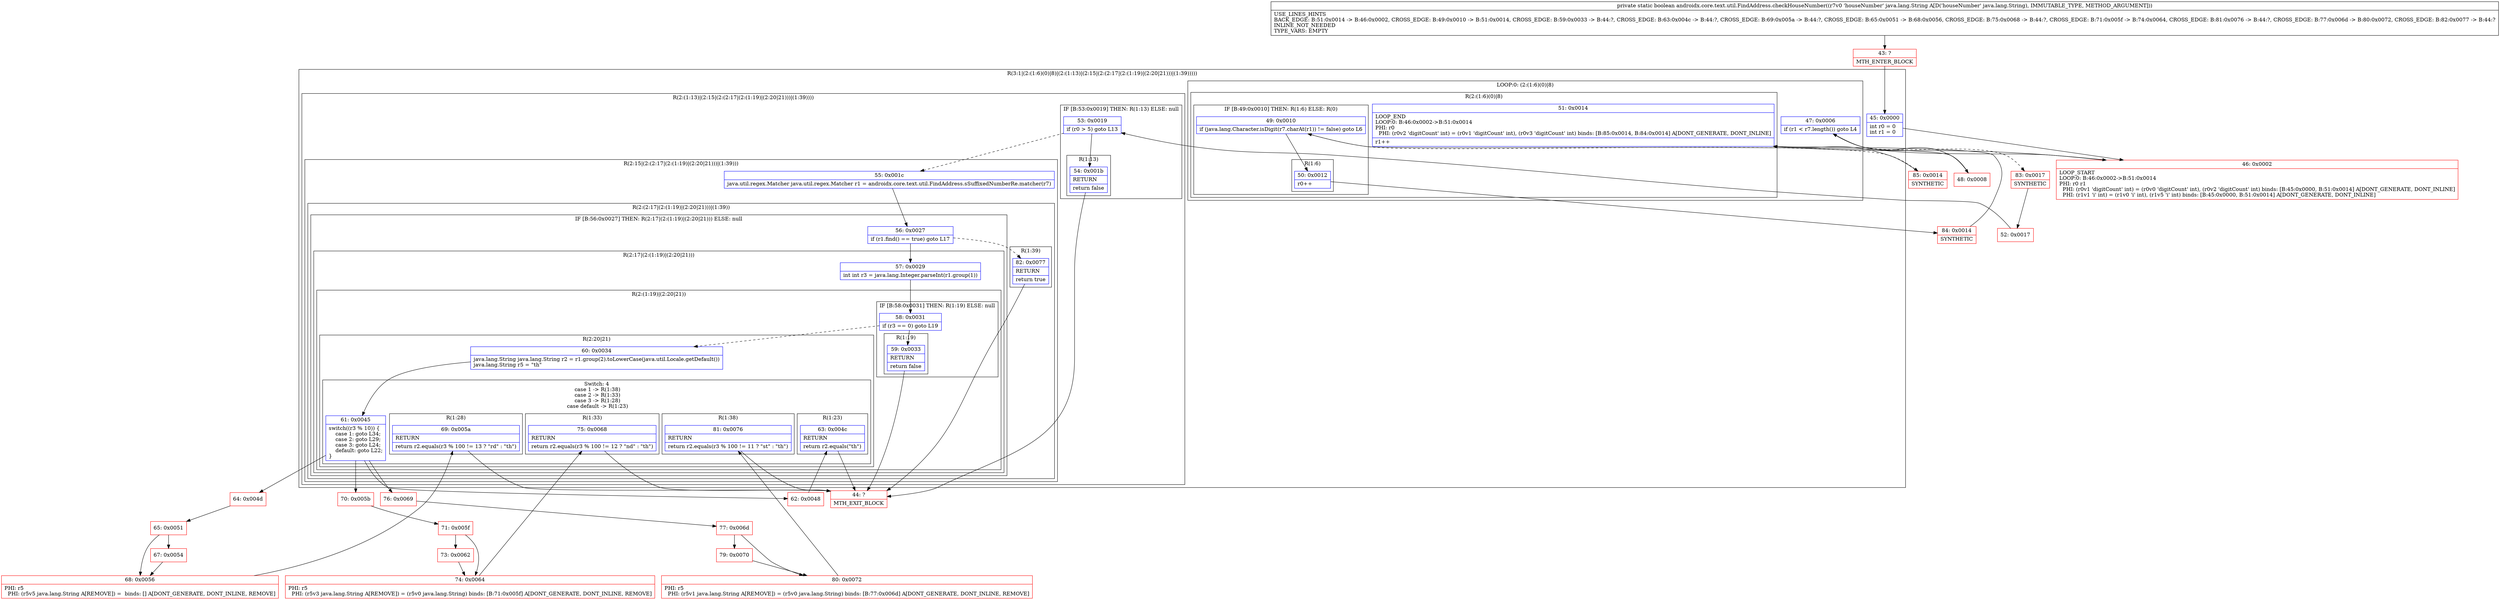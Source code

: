 digraph "CFG forandroidx.core.text.util.FindAddress.checkHouseNumber(Ljava\/lang\/String;)Z" {
subgraph cluster_Region_804879939 {
label = "R(3:1|(2:(1:6)(0)|8)|(2:(1:13)|(2:15|(2:(2:17|(2:(1:19)|(2:20|21)))|(1:39)))))";
node [shape=record,color=blue];
Node_45 [shape=record,label="{45\:\ 0x0000|int r0 = 0\lint r1 = 0\l}"];
subgraph cluster_LoopRegion_1176143475 {
label = "LOOP:0: (2:(1:6)(0)|8)";
node [shape=record,color=blue];
Node_47 [shape=record,label="{47\:\ 0x0006|if (r1 \< r7.length()) goto L4\l}"];
subgraph cluster_Region_586539925 {
label = "R(2:(1:6)(0)|8)";
node [shape=record,color=blue];
subgraph cluster_IfRegion_1746832746 {
label = "IF [B:49:0x0010] THEN: R(1:6) ELSE: R(0)";
node [shape=record,color=blue];
Node_49 [shape=record,label="{49\:\ 0x0010|if (java.lang.Character.isDigit(r7.charAt(r1)) != false) goto L6\l}"];
subgraph cluster_Region_1048480762 {
label = "R(1:6)";
node [shape=record,color=blue];
Node_50 [shape=record,label="{50\:\ 0x0012|r0++\l}"];
}
subgraph cluster_Region_443201032 {
label = "R(0)";
node [shape=record,color=blue];
}
}
Node_51 [shape=record,label="{51\:\ 0x0014|LOOP_END\lLOOP:0: B:46:0x0002\-\>B:51:0x0014\lPHI: r0 \l  PHI: (r0v2 'digitCount' int) = (r0v1 'digitCount' int), (r0v3 'digitCount' int) binds: [B:85:0x0014, B:84:0x0014] A[DONT_GENERATE, DONT_INLINE]\l|r1++\l}"];
}
}
subgraph cluster_Region_1699763216 {
label = "R(2:(1:13)|(2:15|(2:(2:17|(2:(1:19)|(2:20|21)))|(1:39))))";
node [shape=record,color=blue];
subgraph cluster_IfRegion_766372502 {
label = "IF [B:53:0x0019] THEN: R(1:13) ELSE: null";
node [shape=record,color=blue];
Node_53 [shape=record,label="{53\:\ 0x0019|if (r0 \> 5) goto L13\l}"];
subgraph cluster_Region_1068312579 {
label = "R(1:13)";
node [shape=record,color=blue];
Node_54 [shape=record,label="{54\:\ 0x001b|RETURN\l|return false\l}"];
}
}
subgraph cluster_Region_715465637 {
label = "R(2:15|(2:(2:17|(2:(1:19)|(2:20|21)))|(1:39)))";
node [shape=record,color=blue];
Node_55 [shape=record,label="{55\:\ 0x001c|java.util.regex.Matcher java.util.regex.Matcher r1 = androidx.core.text.util.FindAddress.sSuffixedNumberRe.matcher(r7)\l}"];
subgraph cluster_Region_130906521 {
label = "R(2:(2:17|(2:(1:19)|(2:20|21)))|(1:39))";
node [shape=record,color=blue];
subgraph cluster_IfRegion_941494684 {
label = "IF [B:56:0x0027] THEN: R(2:17|(2:(1:19)|(2:20|21))) ELSE: null";
node [shape=record,color=blue];
Node_56 [shape=record,label="{56\:\ 0x0027|if (r1.find() == true) goto L17\l}"];
subgraph cluster_Region_905618497 {
label = "R(2:17|(2:(1:19)|(2:20|21)))";
node [shape=record,color=blue];
Node_57 [shape=record,label="{57\:\ 0x0029|int int r3 = java.lang.Integer.parseInt(r1.group(1))\l}"];
subgraph cluster_Region_1213744542 {
label = "R(2:(1:19)|(2:20|21))";
node [shape=record,color=blue];
subgraph cluster_IfRegion_715697349 {
label = "IF [B:58:0x0031] THEN: R(1:19) ELSE: null";
node [shape=record,color=blue];
Node_58 [shape=record,label="{58\:\ 0x0031|if (r3 == 0) goto L19\l}"];
subgraph cluster_Region_793737297 {
label = "R(1:19)";
node [shape=record,color=blue];
Node_59 [shape=record,label="{59\:\ 0x0033|RETURN\l|return false\l}"];
}
}
subgraph cluster_Region_689117769 {
label = "R(2:20|21)";
node [shape=record,color=blue];
Node_60 [shape=record,label="{60\:\ 0x0034|java.lang.String java.lang.String r2 = r1.group(2).toLowerCase(java.util.Locale.getDefault())\ljava.lang.String r5 = \"th\"\l}"];
subgraph cluster_SwitchRegion_1651690237 {
label = "Switch: 4
 case 1 -> R(1:38)
 case 2 -> R(1:33)
 case 3 -> R(1:28)
 case default -> R(1:23)";
node [shape=record,color=blue];
Node_61 [shape=record,label="{61\:\ 0x0045|switch((r3 % 10)) \{\l    case 1: goto L34;\l    case 2: goto L29;\l    case 3: goto L24;\l    default: goto L22;\l\}\l}"];
subgraph cluster_Region_46838366 {
label = "R(1:38)";
node [shape=record,color=blue];
Node_81 [shape=record,label="{81\:\ 0x0076|RETURN\l|return r2.equals(r3 % 100 != 11 ? \"st\" : \"th\")\l}"];
}
subgraph cluster_Region_867836188 {
label = "R(1:33)";
node [shape=record,color=blue];
Node_75 [shape=record,label="{75\:\ 0x0068|RETURN\l|return r2.equals(r3 % 100 != 12 ? \"nd\" : \"th\")\l}"];
}
subgraph cluster_Region_1545305386 {
label = "R(1:28)";
node [shape=record,color=blue];
Node_69 [shape=record,label="{69\:\ 0x005a|RETURN\l|return r2.equals(r3 % 100 != 13 ? \"rd\" : \"th\")\l}"];
}
subgraph cluster_Region_684351862 {
label = "R(1:23)";
node [shape=record,color=blue];
Node_63 [shape=record,label="{63\:\ 0x004c|RETURN\l|return r2.equals(\"th\")\l}"];
}
}
}
}
}
}
subgraph cluster_Region_2046075019 {
label = "R(1:39)";
node [shape=record,color=blue];
Node_82 [shape=record,label="{82\:\ 0x0077|RETURN\l|return true\l}"];
}
}
}
}
}
Node_43 [shape=record,color=red,label="{43\:\ ?|MTH_ENTER_BLOCK\l}"];
Node_46 [shape=record,color=red,label="{46\:\ 0x0002|LOOP_START\lLOOP:0: B:46:0x0002\-\>B:51:0x0014\lPHI: r0 r1 \l  PHI: (r0v1 'digitCount' int) = (r0v0 'digitCount' int), (r0v2 'digitCount' int) binds: [B:45:0x0000, B:51:0x0014] A[DONT_GENERATE, DONT_INLINE]\l  PHI: (r1v1 'i' int) = (r1v0 'i' int), (r1v5 'i' int) binds: [B:45:0x0000, B:51:0x0014] A[DONT_GENERATE, DONT_INLINE]\l}"];
Node_48 [shape=record,color=red,label="{48\:\ 0x0008}"];
Node_84 [shape=record,color=red,label="{84\:\ 0x0014|SYNTHETIC\l}"];
Node_85 [shape=record,color=red,label="{85\:\ 0x0014|SYNTHETIC\l}"];
Node_83 [shape=record,color=red,label="{83\:\ 0x0017|SYNTHETIC\l}"];
Node_52 [shape=record,color=red,label="{52\:\ 0x0017}"];
Node_44 [shape=record,color=red,label="{44\:\ ?|MTH_EXIT_BLOCK\l}"];
Node_62 [shape=record,color=red,label="{62\:\ 0x0048}"];
Node_64 [shape=record,color=red,label="{64\:\ 0x004d}"];
Node_65 [shape=record,color=red,label="{65\:\ 0x0051}"];
Node_67 [shape=record,color=red,label="{67\:\ 0x0054}"];
Node_68 [shape=record,color=red,label="{68\:\ 0x0056|PHI: r5 \l  PHI: (r5v5 java.lang.String A[REMOVE]) =  binds: [] A[DONT_GENERATE, DONT_INLINE, REMOVE]\l}"];
Node_70 [shape=record,color=red,label="{70\:\ 0x005b}"];
Node_71 [shape=record,color=red,label="{71\:\ 0x005f}"];
Node_73 [shape=record,color=red,label="{73\:\ 0x0062}"];
Node_74 [shape=record,color=red,label="{74\:\ 0x0064|PHI: r5 \l  PHI: (r5v3 java.lang.String A[REMOVE]) = (r5v0 java.lang.String) binds: [B:71:0x005f] A[DONT_GENERATE, DONT_INLINE, REMOVE]\l}"];
Node_76 [shape=record,color=red,label="{76\:\ 0x0069}"];
Node_77 [shape=record,color=red,label="{77\:\ 0x006d}"];
Node_79 [shape=record,color=red,label="{79\:\ 0x0070}"];
Node_80 [shape=record,color=red,label="{80\:\ 0x0072|PHI: r5 \l  PHI: (r5v1 java.lang.String A[REMOVE]) = (r5v0 java.lang.String) binds: [B:77:0x006d] A[DONT_GENERATE, DONT_INLINE, REMOVE]\l}"];
MethodNode[shape=record,label="{private static boolean androidx.core.text.util.FindAddress.checkHouseNumber((r7v0 'houseNumber' java.lang.String A[D('houseNumber' java.lang.String), IMMUTABLE_TYPE, METHOD_ARGUMENT]))  | USE_LINES_HINTS\lBACK_EDGE: B:51:0x0014 \-\> B:46:0x0002, CROSS_EDGE: B:49:0x0010 \-\> B:51:0x0014, CROSS_EDGE: B:59:0x0033 \-\> B:44:?, CROSS_EDGE: B:63:0x004c \-\> B:44:?, CROSS_EDGE: B:69:0x005a \-\> B:44:?, CROSS_EDGE: B:65:0x0051 \-\> B:68:0x0056, CROSS_EDGE: B:75:0x0068 \-\> B:44:?, CROSS_EDGE: B:71:0x005f \-\> B:74:0x0064, CROSS_EDGE: B:81:0x0076 \-\> B:44:?, CROSS_EDGE: B:77:0x006d \-\> B:80:0x0072, CROSS_EDGE: B:82:0x0077 \-\> B:44:?\lINLINE_NOT_NEEDED\lTYPE_VARS: EMPTY\l}"];
MethodNode -> Node_43;Node_45 -> Node_46;
Node_47 -> Node_48;
Node_47 -> Node_83[style=dashed];
Node_49 -> Node_50;
Node_49 -> Node_85[style=dashed];
Node_50 -> Node_84;
Node_51 -> Node_46;
Node_53 -> Node_54;
Node_53 -> Node_55[style=dashed];
Node_54 -> Node_44;
Node_55 -> Node_56;
Node_56 -> Node_57;
Node_56 -> Node_82[style=dashed];
Node_57 -> Node_58;
Node_58 -> Node_59;
Node_58 -> Node_60[style=dashed];
Node_59 -> Node_44;
Node_60 -> Node_61;
Node_61 -> Node_62;
Node_61 -> Node_64;
Node_61 -> Node_70;
Node_61 -> Node_76;
Node_81 -> Node_44;
Node_75 -> Node_44;
Node_69 -> Node_44;
Node_63 -> Node_44;
Node_82 -> Node_44;
Node_43 -> Node_45;
Node_46 -> Node_47;
Node_48 -> Node_49;
Node_84 -> Node_51;
Node_85 -> Node_51;
Node_83 -> Node_52;
Node_52 -> Node_53;
Node_62 -> Node_63;
Node_64 -> Node_65;
Node_65 -> Node_67;
Node_65 -> Node_68;
Node_67 -> Node_68;
Node_68 -> Node_69;
Node_70 -> Node_71;
Node_71 -> Node_73;
Node_71 -> Node_74;
Node_73 -> Node_74;
Node_74 -> Node_75;
Node_76 -> Node_77;
Node_77 -> Node_79;
Node_77 -> Node_80;
Node_79 -> Node_80;
Node_80 -> Node_81;
}

